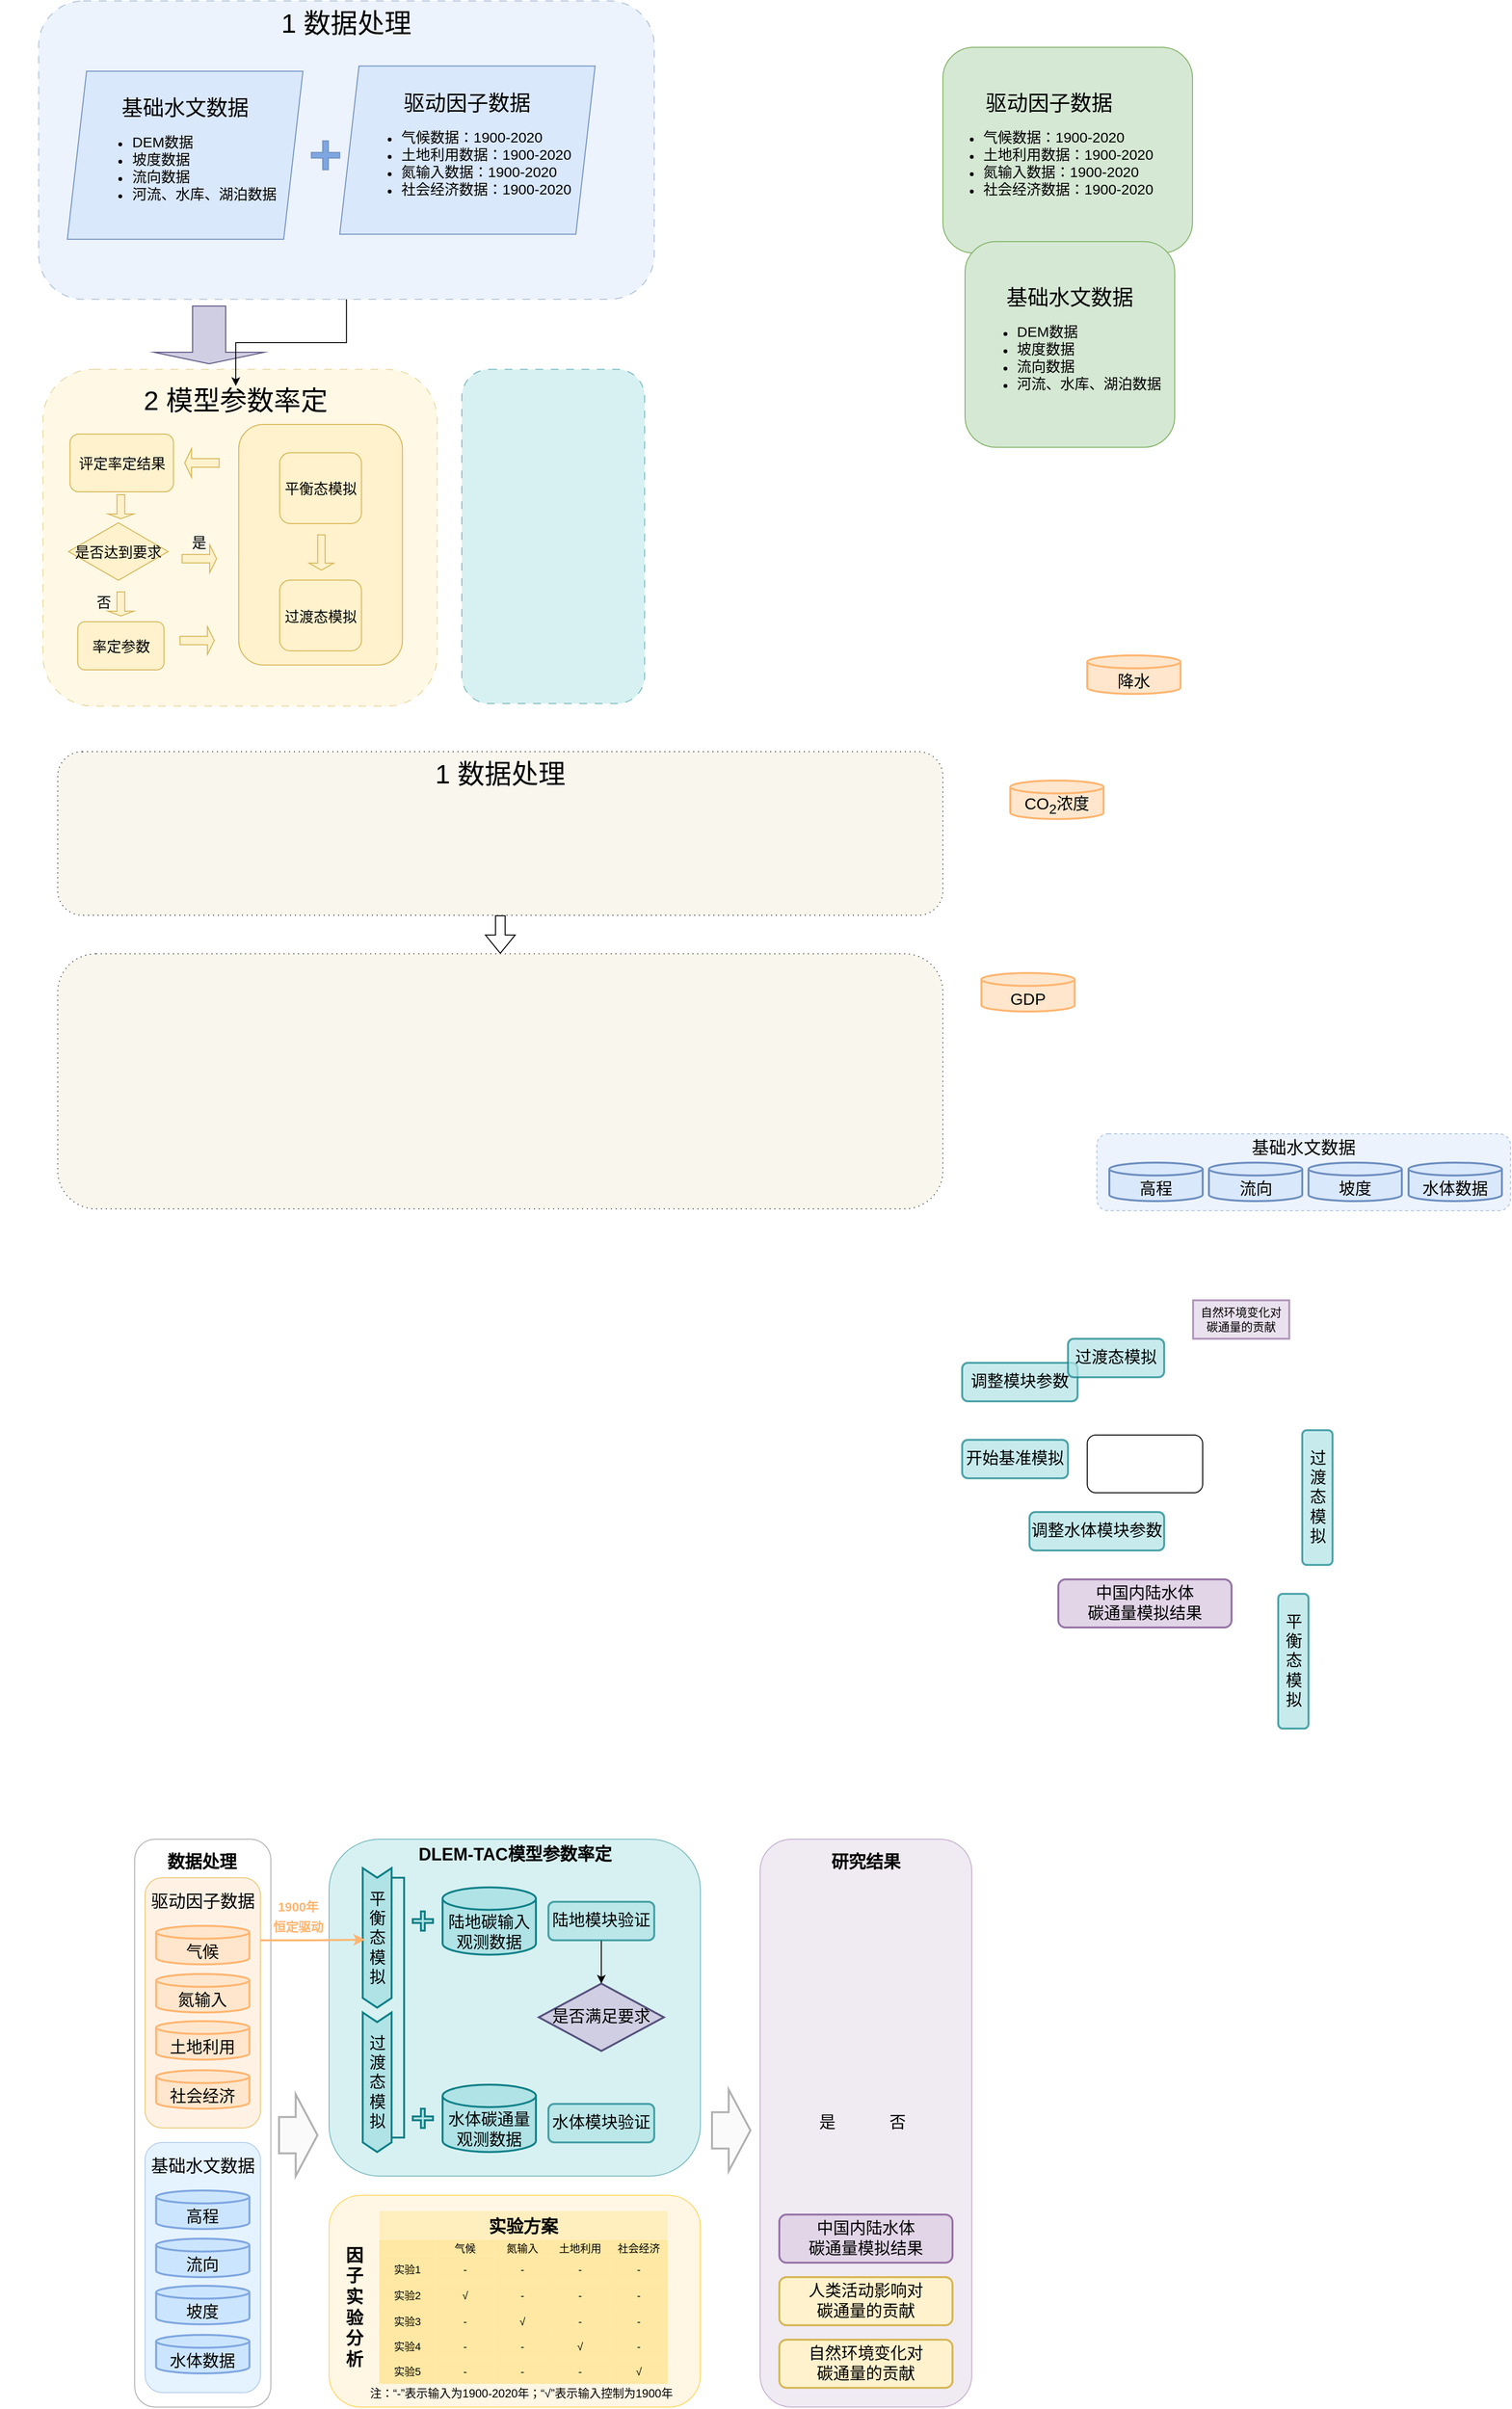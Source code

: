 <mxfile version="27.1.4">
  <diagram id="C5RBs43oDa-KdzZeNtuy" name="Page-1">
    <mxGraphModel dx="1223" dy="659" grid="1" gridSize="10" guides="1" tooltips="1" connect="1" arrows="1" fold="1" page="1" pageScale="1" pageWidth="827" pageHeight="1169" math="0" shadow="0">
      <root>
        <mxCell id="WIyWlLk6GJQsqaUBKTNV-0" />
        <mxCell id="WIyWlLk6GJQsqaUBKTNV-1" parent="WIyWlLk6GJQsqaUBKTNV-0" />
        <mxCell id="oJPnfznHVFl8mpxEo0FU-6" value="" style="group;dashed=1;fillColor=#dae8fc;strokeColor=#6c8ebf;opacity=0;" parent="WIyWlLk6GJQsqaUBKTNV-1" vertex="1" connectable="0">
          <mxGeometry x="70" y="20" width="630" height="382.76" as="geometry" />
        </mxCell>
        <mxCell id="oJPnfznHVFl8mpxEo0FU-4" value="&lt;font style=&quot;font-size: 28px;&quot;&gt;1 数据处理&lt;/font&gt;" style="rounded=1;whiteSpace=wrap;html=1;fillColor=#dae8fc;strokeColor=#6c8ebf;verticalAlign=top;dashed=1;opacity=50;dashPattern=8 8;" parent="oJPnfznHVFl8mpxEo0FU-6" vertex="1">
          <mxGeometry x="-9.83" width="639.83" height="310" as="geometry" />
        </mxCell>
        <mxCell id="oJPnfznHVFl8mpxEo0FU-9" value="" style="shape=cross;whiteSpace=wrap;html=1;fillColor=#7EA6E0;strokeColor=#6c8ebf;" parent="oJPnfznHVFl8mpxEo0FU-6" vertex="1">
          <mxGeometry x="273.603" y="145.34" width="29.492" height="30" as="geometry" />
        </mxCell>
        <mxCell id="oJPnfznHVFl8mpxEo0FU-14" value="" style="shape=singleArrow;direction=south;whiteSpace=wrap;html=1;strokeColor=#56517e;fillColor=#d0cee2;" parent="oJPnfznHVFl8mpxEo0FU-6" vertex="1">
          <mxGeometry x="109.998" y="317" width="114.702" height="60" as="geometry" />
        </mxCell>
        <mxCell id="oJPnfznHVFl8mpxEo0FU-18" value="&lt;div&gt;&lt;font style=&quot;font-size: 22px;&quot;&gt;基础水文数据&lt;/font&gt;&lt;/div&gt;&lt;div&gt;&lt;ul&gt;&lt;li style=&quot;text-align: left;&quot;&gt;&lt;font style=&quot;font-size: 15px;&quot;&gt;DEM数据&lt;/font&gt;&lt;/li&gt;&lt;li style=&quot;text-align: left;&quot;&gt;&lt;font style=&quot;font-size: 15px;&quot;&gt;坡度数据&lt;/font&gt;&lt;/li&gt;&lt;li style=&quot;text-align: left;&quot;&gt;&lt;font style=&quot;font-size: 15px;&quot;&gt;流向数据&lt;/font&gt;&lt;/li&gt;&lt;li style=&quot;text-align: left;&quot;&gt;&lt;font style=&quot;font-size: 15px;&quot;&gt;河流、水库、湖泊数据&lt;/font&gt;&lt;/li&gt;&lt;/ul&gt;&lt;/div&gt;" style="shape=parallelogram;perimeter=parallelogramPerimeter;whiteSpace=wrap;html=1;fixedSize=1;fillColor=#dae8fc;strokeColor=#6c8ebf;" parent="oJPnfznHVFl8mpxEo0FU-6" vertex="1">
          <mxGeometry x="19.996" y="73.01" width="244.839" height="174.66" as="geometry" />
        </mxCell>
        <mxCell id="oJPnfznHVFl8mpxEo0FU-17" value="&lt;div&gt;&lt;font style=&quot;font-size: 22px;&quot;&gt;驱动因子数据&lt;/font&gt;&lt;/div&gt;&lt;ul style=&quot;text-align: left;&quot;&gt;&lt;li&gt;&lt;font style=&quot;font-size: 15px;&quot;&gt;气候数据：1900-2020&lt;/font&gt;&lt;/li&gt;&lt;li&gt;&lt;font style=&quot;font-size: 15px;&quot;&gt;土地利用数据：1900-2020&lt;/font&gt;&lt;/li&gt;&lt;li&gt;&lt;font style=&quot;font-size: 15px;&quot;&gt;氮输入数据：1900-2020&lt;/font&gt;&lt;/li&gt;&lt;li&gt;&lt;font style=&quot;font-size: 15px;&quot;&gt;社会经济数据：1900-2020&lt;/font&gt;&lt;/li&gt;&lt;/ul&gt;" style="shape=parallelogram;perimeter=parallelogramPerimeter;whiteSpace=wrap;html=1;fixedSize=1;fillColor=#dae8fc;strokeColor=#6c8ebf;" parent="oJPnfznHVFl8mpxEo0FU-6" vertex="1">
          <mxGeometry x="303.09" y="67.67" width="265.424" height="174.66" as="geometry" />
        </mxCell>
        <mxCell id="oJPnfznHVFl8mpxEo0FU-0" value="&lt;div style=&quot;text-align: center;&quot;&gt;&lt;font style=&quot;font-size: 22px;&quot;&gt;驱动因子数据&lt;/font&gt;&lt;/div&gt;&lt;ul&gt;&lt;li style=&quot;&quot;&gt;&lt;font style=&quot;font-size: 15px;&quot;&gt;气候数据：1900-2020&lt;/font&gt;&lt;/li&gt;&lt;li&gt;&lt;font style=&quot;font-size: 15px;&quot;&gt;土地利用数据：1900-2020&lt;/font&gt;&lt;/li&gt;&lt;li style=&quot;&quot;&gt;&lt;font style=&quot;font-size: 15px;&quot;&gt;氮输入数据：1900-2020&lt;/font&gt;&lt;/li&gt;&lt;li style=&quot;&quot;&gt;&lt;font style=&quot;font-size: 15px;&quot;&gt;社会经济数据：1900-2020&lt;/font&gt;&lt;/li&gt;&lt;/ul&gt;" style="rounded=1;whiteSpace=wrap;html=1;align=left;fillColor=#d5e8d4;strokeColor=#82b366;movable=1;resizable=1;rotatable=1;deletable=1;editable=1;locked=0;connectable=1;" parent="WIyWlLk6GJQsqaUBKTNV-1" vertex="1">
          <mxGeometry x="1000.005" y="68.108" width="259.434" height="213.793" as="geometry" />
        </mxCell>
        <mxCell id="oJPnfznHVFl8mpxEo0FU-2" value="&lt;div style=&quot;&quot;&gt;&lt;font style=&quot;font-size: 22px;&quot;&gt;基础水文数据&lt;/font&gt;&lt;/div&gt;&lt;div style=&quot;&quot;&gt;&lt;ul&gt;&lt;li style=&quot;text-align: left;&quot;&gt;&lt;font style=&quot;font-size: 15px;&quot;&gt;DEM数据&lt;/font&gt;&lt;/li&gt;&lt;li style=&quot;text-align: left;&quot;&gt;&lt;font style=&quot;font-size: 15px;&quot;&gt;坡度数据&lt;/font&gt;&lt;/li&gt;&lt;li style=&quot;text-align: left;&quot;&gt;&lt;font style=&quot;font-size: 15px;&quot;&gt;流向数据&lt;/font&gt;&lt;/li&gt;&lt;li style=&quot;text-align: left;&quot;&gt;&lt;font style=&quot;font-size: 15px;&quot;&gt;河流、水库、湖泊数据&lt;/font&gt;&lt;/li&gt;&lt;/ul&gt;&lt;/div&gt;" style="rounded=1;whiteSpace=wrap;html=1;align=center;fillColor=#d5e8d4;strokeColor=#82b366;" parent="WIyWlLk6GJQsqaUBKTNV-1" vertex="1">
          <mxGeometry x="1023.001" y="269.998" width="217.925" height="213.793" as="geometry" />
        </mxCell>
        <mxCell id="oJPnfznHVFl8mpxEo0FU-35" value="" style="group" parent="WIyWlLk6GJQsqaUBKTNV-1" vertex="1" connectable="0">
          <mxGeometry x="20" y="402.76" width="490" height="350" as="geometry" />
        </mxCell>
        <mxCell id="oJPnfznHVFl8mpxEo0FU-3" value="" style="rounded=1;whiteSpace=wrap;html=1;fillColor=#fff2cc;strokeColor=#d6b656;opacity=50;dashed=1;dashPattern=8 8;" parent="oJPnfznHVFl8mpxEo0FU-35" vertex="1">
          <mxGeometry x="44.545" width="409.818" height="350" as="geometry" />
        </mxCell>
        <mxCell id="oJPnfznHVFl8mpxEo0FU-36" value="" style="group" parent="oJPnfznHVFl8mpxEo0FU-35" vertex="1" connectable="0">
          <mxGeometry x="71.273" y="52.24" width="356.364" height="260" as="geometry" />
        </mxCell>
        <mxCell id="oJPnfznHVFl8mpxEo0FU-21" value="&lt;font style=&quot;font-size: 15px;&quot;&gt;率定参数&lt;/font&gt;" style="rounded=1;whiteSpace=wrap;html=1;fillColor=#fff2cc;strokeColor=#d6b656;" parent="oJPnfznHVFl8mpxEo0FU-36" vertex="1">
          <mxGeometry x="9.562" y="210" width="89.613" height="50" as="geometry" />
        </mxCell>
        <mxCell id="oJPnfznHVFl8mpxEo0FU-25" value="" style="shape=singleArrow;direction=west;whiteSpace=wrap;html=1;fillColor=#fff2cc;strokeColor=#d6b656;" parent="oJPnfznHVFl8mpxEo0FU-36" vertex="1">
          <mxGeometry x="120.682" y="30" width="35.845" height="30" as="geometry" />
        </mxCell>
        <mxCell id="oJPnfznHVFl8mpxEo0FU-26" value="&lt;font style=&quot;font-size: 15px;&quot;&gt;是否达到要求&lt;/font&gt;" style="html=1;whiteSpace=wrap;aspect=fixed;shape=isoRectangle;fillColor=#fff2cc;strokeColor=#d6b656;" parent="oJPnfznHVFl8mpxEo0FU-36" vertex="1">
          <mxGeometry y="106" width="103.58" height="62.147" as="geometry" />
        </mxCell>
        <mxCell id="oJPnfznHVFl8mpxEo0FU-27" value="" style="group" parent="oJPnfznHVFl8mpxEo0FU-36" vertex="1" connectable="0">
          <mxGeometry x="171.758" y="5" width="175.228" height="250" as="geometry" />
        </mxCell>
        <mxCell id="oJPnfznHVFl8mpxEo0FU-22" value="" style="rounded=1;whiteSpace=wrap;html=1;fillColor=#fff2cc;strokeColor=#d6b656;textDirection=vertical-lr;" parent="oJPnfznHVFl8mpxEo0FU-27" vertex="1">
          <mxGeometry x="5.104" width="170.124" height="250.0" as="geometry" />
        </mxCell>
        <mxCell id="oJPnfznHVFl8mpxEo0FU-19" value="&lt;font style=&quot;font-size: 15px;&quot;&gt;平衡态模拟&lt;/font&gt;" style="rounded=1;whiteSpace=wrap;html=1;fillColor=#fff2cc;strokeColor=#d6b656;" parent="oJPnfznHVFl8mpxEo0FU-27" vertex="1">
          <mxGeometry x="47.635" y="29.412" width="85.062" height="73.529" as="geometry" />
        </mxCell>
        <mxCell id="oJPnfznHVFl8mpxEo0FU-20" value="&lt;font style=&quot;font-size: 15px;&quot;&gt;过渡态模拟&lt;/font&gt;" style="rounded=1;whiteSpace=wrap;html=1;fillColor=#fff2cc;strokeColor=#d6b656;" parent="oJPnfznHVFl8mpxEo0FU-27" vertex="1">
          <mxGeometry x="47.635" y="161.765" width="85.062" height="73.529" as="geometry" />
        </mxCell>
        <mxCell id="oJPnfznHVFl8mpxEo0FU-24" value="" style="shape=singleArrow;direction=south;whiteSpace=wrap;html=1;fillColor=#fff2cc;strokeColor=#d6b656;" parent="oJPnfznHVFl8mpxEo0FU-27" vertex="1">
          <mxGeometry x="78.257" y="114.706" width="25.519" height="36.765" as="geometry" />
        </mxCell>
        <mxCell id="oJPnfznHVFl8mpxEo0FU-28" value="&lt;span style=&quot;font-size: 15px;&quot;&gt;评定率定结果&lt;/span&gt;" style="rounded=1;whiteSpace=wrap;html=1;fillColor=#fff2cc;strokeColor=#d6b656;" parent="oJPnfznHVFl8mpxEo0FU-36" vertex="1">
          <mxGeometry x="1.497" y="15" width="107.535" height="60" as="geometry" />
        </mxCell>
        <mxCell id="oJPnfznHVFl8mpxEo0FU-29" value="" style="shape=singleArrow;direction=south;whiteSpace=wrap;html=1;fillColor=#fff2cc;strokeColor=#d6b656;" parent="oJPnfznHVFl8mpxEo0FU-36" vertex="1">
          <mxGeometry x="40.926" y="78" width="26.884" height="25" as="geometry" />
        </mxCell>
        <mxCell id="oJPnfznHVFl8mpxEo0FU-30" value="" style="shape=singleArrow;whiteSpace=wrap;html=1;fillColor=#fff2cc;strokeColor=#d6b656;" parent="oJPnfznHVFl8mpxEo0FU-36" vertex="1">
          <mxGeometry x="117.993" y="130" width="35.845" height="29" as="geometry" />
        </mxCell>
        <mxCell id="oJPnfznHVFl8mpxEo0FU-32" value="&lt;font style=&quot;font-size: 15px;&quot;&gt;是&lt;/font&gt;" style="text;html=1;align=center;verticalAlign=middle;whiteSpace=wrap;rounded=0;" parent="oJPnfznHVFl8mpxEo0FU-36" vertex="1">
          <mxGeometry x="109.032" y="112" width="53.768" height="30" as="geometry" />
        </mxCell>
        <mxCell id="oJPnfznHVFl8mpxEo0FU-33" value="" style="shape=singleArrow;direction=south;whiteSpace=wrap;html=1;fillColor=#fff2cc;strokeColor=#d6b656;" parent="oJPnfznHVFl8mpxEo0FU-36" vertex="1">
          <mxGeometry x="40.926" y="179" width="26.884" height="25" as="geometry" />
        </mxCell>
        <mxCell id="oJPnfznHVFl8mpxEo0FU-34" value="&lt;font style=&quot;font-size: 15px;&quot;&gt;否&lt;/font&gt;" style="text;html=1;align=center;verticalAlign=middle;whiteSpace=wrap;rounded=0;" parent="oJPnfznHVFl8mpxEo0FU-36" vertex="1">
          <mxGeometry x="9.562" y="174" width="53.768" height="30" as="geometry" />
        </mxCell>
        <mxCell id="oJPnfznHVFl8mpxEo0FU-37" value="&lt;font style=&quot;font-size: 28px;&quot;&gt;2 模型参数率定&lt;/font&gt;" style="text;html=1;align=center;verticalAlign=middle;whiteSpace=wrap;rounded=0;" parent="oJPnfznHVFl8mpxEo0FU-35" vertex="1">
          <mxGeometry x="139.07" y="17.24" width="211.86" height="30" as="geometry" />
        </mxCell>
        <mxCell id="oJPnfznHVFl8mpxEo0FU-38" value="" style="shape=singleArrow;whiteSpace=wrap;html=1;fillColor=#fff2cc;strokeColor=#d6b656;" parent="oJPnfznHVFl8mpxEo0FU-35" vertex="1">
          <mxGeometry x="187.091" y="267.24" width="35.636" height="29" as="geometry" />
        </mxCell>
        <mxCell id="oJPnfznHVFl8mpxEo0FU-40" value="" style="rounded=1;whiteSpace=wrap;html=1;fillColor=#b0e3e6;strokeColor=#0e8088;opacity=50;dashed=1;dashPattern=8 8;" parent="WIyWlLk6GJQsqaUBKTNV-1" vertex="1">
          <mxGeometry x="500" y="402.76" width="190" height="347.24" as="geometry" />
        </mxCell>
        <mxCell id="oJPnfznHVFl8mpxEo0FU-41" value="" style="edgeStyle=orthogonalEdgeStyle;rounded=0;orthogonalLoop=1;jettySize=auto;html=1;" parent="WIyWlLk6GJQsqaUBKTNV-1" source="oJPnfznHVFl8mpxEo0FU-4" target="oJPnfznHVFl8mpxEo0FU-37" edge="1">
          <mxGeometry relative="1" as="geometry" />
        </mxCell>
        <mxCell id="oJPnfznHVFl8mpxEo0FU-67" value="" style="edgeStyle=orthogonalEdgeStyle;rounded=0;orthogonalLoop=1;jettySize=auto;html=1;opacity=0;fillColor=#b1ddf0;strokeColor=#10739e;" parent="WIyWlLk6GJQsqaUBKTNV-1" edge="1">
          <mxGeometry relative="1" as="geometry">
            <mxPoint x="1150" y="1307" as="sourcePoint" />
            <mxPoint x="1150" y="1307" as="targetPoint" />
            <Array as="points">
              <mxPoint x="1170" y="1307" />
            </Array>
          </mxGeometry>
        </mxCell>
        <mxCell id="oJPnfznHVFl8mpxEo0FU-69" value="" style="edgeStyle=orthogonalEdgeStyle;rounded=0;orthogonalLoop=1;jettySize=auto;html=1;shape=flexArrow;" parent="WIyWlLk6GJQsqaUBKTNV-1" source="oJPnfznHVFl8mpxEo0FU-42" target="oJPnfznHVFl8mpxEo0FU-68" edge="1">
          <mxGeometry relative="1" as="geometry" />
        </mxCell>
        <mxCell id="oJPnfznHVFl8mpxEo0FU-42" value="&lt;font style=&quot;font-size: 28px;&quot;&gt;1 数据处理&lt;/font&gt;" style="rounded=1;whiteSpace=wrap;html=1;verticalAlign=top;dashed=1;dashPattern=1 4;fillColor=#f9f7ed;strokeColor=#36393d;" parent="WIyWlLk6GJQsqaUBKTNV-1" vertex="1">
          <mxGeometry x="80" y="800" width="920" height="170" as="geometry" />
        </mxCell>
        <mxCell id="oJPnfznHVFl8mpxEo0FU-50" value="&lt;span style=&quot;font-size: 17px;&quot;&gt;降水&lt;/span&gt;" style="strokeWidth=2;html=1;shape=mxgraph.flowchart.database;whiteSpace=wrap;fillColor=#ffe6cc;strokeColor=#FFB570;verticalAlign=bottom;" parent="WIyWlLk6GJQsqaUBKTNV-1" vertex="1">
          <mxGeometry x="1150" y="700" width="97" height="40" as="geometry" />
        </mxCell>
        <mxCell id="oJPnfznHVFl8mpxEo0FU-51" value="&lt;span style=&quot;font-size: 17px;&quot;&gt;CO&lt;sub&gt;2&lt;/sub&gt;浓度&lt;/span&gt;" style="strokeWidth=2;html=1;shape=mxgraph.flowchart.database;whiteSpace=wrap;fillColor=#ffe6cc;strokeColor=#FFB570;verticalAlign=bottom;" parent="WIyWlLk6GJQsqaUBKTNV-1" vertex="1">
          <mxGeometry x="1070" y="830" width="97" height="40" as="geometry" />
        </mxCell>
        <mxCell id="oJPnfznHVFl8mpxEo0FU-55" value="&lt;span style=&quot;font-size: 17px;&quot;&gt;GDP&lt;/span&gt;" style="strokeWidth=2;html=1;shape=mxgraph.flowchart.database;whiteSpace=wrap;fillColor=#ffe6cc;strokeColor=#FFB570;verticalAlign=bottom;" parent="WIyWlLk6GJQsqaUBKTNV-1" vertex="1">
          <mxGeometry x="1040" y="1030" width="97" height="40" as="geometry" />
        </mxCell>
        <mxCell id="oJPnfznHVFl8mpxEo0FU-60" value="" style="rounded=1;whiteSpace=wrap;html=1;fillColor=#dae8fc;strokeColor=#6c8ebf;dashed=1;opacity=50;container=0;" parent="WIyWlLk6GJQsqaUBKTNV-1" vertex="1">
          <mxGeometry x="1160" y="1197" width="430" height="80" as="geometry" />
        </mxCell>
        <mxCell id="oJPnfznHVFl8mpxEo0FU-61" value="&lt;font style=&quot;font-size: 17px;&quot;&gt;高程&lt;/font&gt;" style="strokeWidth=2;html=1;shape=mxgraph.flowchart.database;whiteSpace=wrap;fillColor=#dae8fc;strokeColor=#6c8ebf;verticalAlign=bottom;container=0;" parent="WIyWlLk6GJQsqaUBKTNV-1" vertex="1">
          <mxGeometry x="1173" y="1227" width="97" height="40" as="geometry" />
        </mxCell>
        <mxCell id="oJPnfznHVFl8mpxEo0FU-62" value="&lt;span style=&quot;font-size: 17px;&quot;&gt;坡度&lt;/span&gt;" style="strokeWidth=2;html=1;shape=mxgraph.flowchart.database;whiteSpace=wrap;fillColor=#dae8fc;strokeColor=#6c8ebf;verticalAlign=bottom;container=0;" parent="WIyWlLk6GJQsqaUBKTNV-1" vertex="1">
          <mxGeometry x="1380" y="1227" width="97" height="40" as="geometry" />
        </mxCell>
        <mxCell id="oJPnfznHVFl8mpxEo0FU-63" value="&lt;span style=&quot;font-size: 17px;&quot;&gt;流向&lt;/span&gt;" style="strokeWidth=2;html=1;shape=mxgraph.flowchart.database;whiteSpace=wrap;fillColor=#dae8fc;strokeColor=#6c8ebf;verticalAlign=bottom;container=0;" parent="WIyWlLk6GJQsqaUBKTNV-1" vertex="1">
          <mxGeometry x="1276.5" y="1227" width="97" height="40" as="geometry" />
        </mxCell>
        <mxCell id="oJPnfznHVFl8mpxEo0FU-64" value="&lt;span style=&quot;font-size: 17px;&quot;&gt;水体数据&lt;/span&gt;" style="strokeWidth=2;html=1;shape=mxgraph.flowchart.database;whiteSpace=wrap;fillColor=#dae8fc;strokeColor=#6c8ebf;verticalAlign=bottom;container=0;" parent="WIyWlLk6GJQsqaUBKTNV-1" vertex="1">
          <mxGeometry x="1484" y="1227" width="97" height="40" as="geometry" />
        </mxCell>
        <mxCell id="oJPnfznHVFl8mpxEo0FU-65" value="&lt;font style=&quot;font-size: 18px;&quot;&gt;基础水文数据&lt;/font&gt;" style="text;html=1;align=center;verticalAlign=middle;whiteSpace=wrap;rounded=0;container=0;" parent="WIyWlLk6GJQsqaUBKTNV-1" vertex="1">
          <mxGeometry x="1310" y="1197" width="130" height="30" as="geometry" />
        </mxCell>
        <mxCell id="oJPnfznHVFl8mpxEo0FU-68" value="" style="whiteSpace=wrap;html=1;verticalAlign=top;fillColor=#f9f7ed;strokeColor=#36393d;rounded=1;dashed=1;dashPattern=1 4;" parent="WIyWlLk6GJQsqaUBKTNV-1" vertex="1">
          <mxGeometry x="80" y="1010" width="920" height="265" as="geometry" />
        </mxCell>
        <mxCell id="oJPnfznHVFl8mpxEo0FU-249" value="" style="rounded=1;whiteSpace=wrap;html=1;" parent="WIyWlLk6GJQsqaUBKTNV-1" vertex="1">
          <mxGeometry x="1150" y="1510" width="120" height="60" as="geometry" />
        </mxCell>
        <mxCell id="oJPnfznHVFl8mpxEo0FU-253" value="&lt;span style=&quot;font-size: 17px;&quot;&gt;调整模块参数&lt;/span&gt;" style="whiteSpace=wrap;html=1;fillColor=#b0e3e6;strokeColor=#0e8088;strokeWidth=2;opacity=70;rounded=1;" parent="WIyWlLk6GJQsqaUBKTNV-1" vertex="1">
          <mxGeometry x="1020" y="1435" width="120" height="40" as="geometry" />
        </mxCell>
        <mxCell id="oJPnfznHVFl8mpxEo0FU-255" value="&lt;font style=&quot;font-size: 17px;&quot;&gt;开始基准模拟&lt;/font&gt;" style="whiteSpace=wrap;html=1;fillColor=#b0e3e6;strokeColor=#0e8088;strokeWidth=2;opacity=70;rounded=1;" parent="WIyWlLk6GJQsqaUBKTNV-1" vertex="1">
          <mxGeometry x="1020" y="1515" width="110" height="40" as="geometry" />
        </mxCell>
        <mxCell id="oJPnfznHVFl8mpxEo0FU-262" value="自然环境变化&lt;span style=&quot;background-color: transparent; color: light-dark(rgb(0, 0, 0), rgb(255, 255, 255));&quot;&gt;对&lt;/span&gt;&lt;div&gt;&lt;span style=&quot;background-color: transparent; color: light-dark(rgb(0, 0, 0), rgb(255, 255, 255));&quot;&gt;碳通量的贡献&lt;/span&gt;&lt;/div&gt;" style="whiteSpace=wrap;html=1;fillColor=#e1d5e7;strokeColor=#9673a6;strokeWidth=2;opacity=70;rounded=0;" parent="WIyWlLk6GJQsqaUBKTNV-1" vertex="1">
          <mxGeometry x="1260" y="1370" width="100" height="40" as="geometry" />
        </mxCell>
        <mxCell id="nLHUTXYO1wQgojI6cauG-1" value="&lt;font style=&quot;font-size: 17px;&quot;&gt;过渡态模拟&lt;/font&gt;" style="whiteSpace=wrap;html=1;fillColor=#b0e3e6;strokeColor=#0e8088;strokeWidth=2;opacity=70;rounded=1;direction=south;" vertex="1" parent="WIyWlLk6GJQsqaUBKTNV-1">
          <mxGeometry x="1373.5" y="1505" width="31.5" height="140" as="geometry" />
        </mxCell>
        <mxCell id="nLHUTXYO1wQgojI6cauG-14" value="&lt;font style=&quot;font-size: 17px;&quot;&gt;过渡态模拟&lt;/font&gt;" style="whiteSpace=wrap;html=1;fillColor=#b0e3e6;strokeColor=#0e8088;strokeWidth=2;opacity=70;rounded=1;" vertex="1" parent="WIyWlLk6GJQsqaUBKTNV-1">
          <mxGeometry x="1130" y="1410" width="100" height="40" as="geometry" />
        </mxCell>
        <mxCell id="nLHUTXYO1wQgojI6cauG-18" value="&lt;span style=&quot;font-size: 17px;&quot;&gt;中国内陆水体&lt;/span&gt;&lt;div&gt;&lt;span style=&quot;font-size: 17px;&quot;&gt;碳通量模拟结果&lt;/span&gt;&lt;/div&gt;" style="whiteSpace=wrap;html=1;fillColor=#e1d5e7;strokeColor=#9673a6;strokeWidth=2;rounded=1;" vertex="1" parent="WIyWlLk6GJQsqaUBKTNV-1">
          <mxGeometry x="1120" y="1660" width="180" height="50" as="geometry" />
        </mxCell>
        <mxCell id="nLHUTXYO1wQgojI6cauG-21" value="&lt;font style=&quot;font-size: 17px;&quot;&gt;平衡态模拟&lt;/font&gt;" style="whiteSpace=wrap;html=1;fillColor=#b0e3e6;strokeColor=#0e8088;strokeWidth=2;opacity=70;rounded=1;direction=south;" vertex="1" parent="WIyWlLk6GJQsqaUBKTNV-1">
          <mxGeometry x="1348.5" y="1675" width="31.5" height="140" as="geometry" />
        </mxCell>
        <mxCell id="nLHUTXYO1wQgojI6cauG-36" value="&lt;span style=&quot;font-size: 17px;&quot;&gt;调整水体模块参数&lt;/span&gt;" style="whiteSpace=wrap;html=1;fillColor=#b0e3e6;strokeColor=#0e8088;strokeWidth=2;opacity=70;rounded=1;" vertex="1" parent="WIyWlLk6GJQsqaUBKTNV-1">
          <mxGeometry x="1090" y="1590" width="140" height="40" as="geometry" />
        </mxCell>
        <mxCell id="nLHUTXYO1wQgojI6cauG-41" value="" style="group" vertex="1" connectable="0" parent="WIyWlLk6GJQsqaUBKTNV-1">
          <mxGeometry x="160" y="1930" width="870" height="591" as="geometry" />
        </mxCell>
        <mxCell id="oJPnfznHVFl8mpxEo0FU-259" value="" style="whiteSpace=wrap;html=1;fillColor=#e1d5e7;strokeColor=#9673a6;strokeWidth=1;opacity=50;rounded=1;" parent="nLHUTXYO1wQgojI6cauG-41" vertex="1">
          <mxGeometry x="650" width="220" height="590" as="geometry" />
        </mxCell>
        <mxCell id="oJPnfznHVFl8mpxEo0FU-79" value="" style="rounded=1;whiteSpace=wrap;html=1;strokeColor=#B3B3B3;strokeWidth=1;" parent="nLHUTXYO1wQgojI6cauG-41" vertex="1">
          <mxGeometry width="141.5" height="590" as="geometry" />
        </mxCell>
        <mxCell id="oJPnfznHVFl8mpxEo0FU-81" value="&lt;font style=&quot;font-size: 18px;&quot;&gt;&lt;b&gt;数据处理&lt;/b&gt;&lt;/font&gt;" style="text;html=1;align=center;verticalAlign=middle;whiteSpace=wrap;rounded=0;textShadow=0;labelBackgroundColor=#FFFFFF;labelBorderColor=none;" parent="nLHUTXYO1wQgojI6cauG-41" vertex="1">
          <mxGeometry x="10" y="8" width="120" height="32" as="geometry" />
        </mxCell>
        <mxCell id="oJPnfznHVFl8mpxEo0FU-84" value="" style="group" parent="nLHUTXYO1wQgojI6cauG-41" vertex="1" connectable="0">
          <mxGeometry x="10.75" y="315" width="120" height="260" as="geometry" />
        </mxCell>
        <mxCell id="oJPnfznHVFl8mpxEo0FU-72" value="" style="rounded=1;whiteSpace=wrap;html=1;fillColor=#cce5ff;strokeColor=#7EA6E0;opacity=50;" parent="oJPnfznHVFl8mpxEo0FU-84" vertex="1">
          <mxGeometry width="120" height="260" as="geometry" />
        </mxCell>
        <mxCell id="oJPnfznHVFl8mpxEo0FU-74" value="&lt;font style=&quot;font-size: 17px;&quot;&gt;高程&lt;/font&gt;" style="strokeWidth=2;html=1;shape=mxgraph.flowchart.database;whiteSpace=wrap;fillColor=#cce5ff;strokeColor=#7EA6E0;verticalAlign=bottom;" parent="oJPnfznHVFl8mpxEo0FU-84" vertex="1">
          <mxGeometry x="11.5" y="50" width="97" height="40" as="geometry" />
        </mxCell>
        <mxCell id="oJPnfznHVFl8mpxEo0FU-75" value="&lt;span style=&quot;font-size: 17px;&quot;&gt;流向&lt;/span&gt;" style="strokeWidth=2;html=1;shape=mxgraph.flowchart.database;whiteSpace=wrap;fillColor=#cce5ff;strokeColor=#7EA6E0;verticalAlign=bottom;" parent="oJPnfznHVFl8mpxEo0FU-84" vertex="1">
          <mxGeometry x="11.5" y="100" width="97" height="40" as="geometry" />
        </mxCell>
        <mxCell id="oJPnfznHVFl8mpxEo0FU-76" value="&lt;span style=&quot;font-size: 17px;&quot;&gt;坡度&lt;/span&gt;" style="strokeWidth=2;html=1;shape=mxgraph.flowchart.database;whiteSpace=wrap;fillColor=#cce5ff;strokeColor=#7EA6E0;verticalAlign=bottom;" parent="oJPnfznHVFl8mpxEo0FU-84" vertex="1">
          <mxGeometry x="11.5" y="149" width="97" height="40" as="geometry" />
        </mxCell>
        <mxCell id="oJPnfznHVFl8mpxEo0FU-77" value="&lt;span style=&quot;font-size: 17px;&quot;&gt;水体数据&lt;/span&gt;" style="strokeWidth=2;html=1;shape=mxgraph.flowchart.database;whiteSpace=wrap;fillColor=#cce5ff;strokeColor=#7EA6E0;verticalAlign=bottom;" parent="oJPnfznHVFl8mpxEo0FU-84" vertex="1">
          <mxGeometry x="11.5" y="200" width="97" height="40" as="geometry" />
        </mxCell>
        <mxCell id="oJPnfznHVFl8mpxEo0FU-78" value="&lt;font style=&quot;font-size: 18px;&quot;&gt;基础水文数据&lt;/font&gt;" style="text;html=1;align=center;verticalAlign=middle;whiteSpace=wrap;rounded=0;" parent="oJPnfznHVFl8mpxEo0FU-84" vertex="1">
          <mxGeometry width="120" height="50" as="geometry" />
        </mxCell>
        <mxCell id="oJPnfznHVFl8mpxEo0FU-82" value="" style="rounded=1;whiteSpace=wrap;html=1;movable=1;resizable=1;rotatable=1;deletable=1;editable=1;locked=0;connectable=1;fillColor=#FFF6E4;strokeColor=#FFD966;strokeWidth=1;glass=0;shadow=0;" parent="nLHUTXYO1wQgojI6cauG-41" vertex="1">
          <mxGeometry x="202" y="370" width="386" height="220" as="geometry" />
        </mxCell>
        <mxCell id="oJPnfznHVFl8mpxEo0FU-85" value="&lt;span style=&quot;font-size: 18px;&quot;&gt;&lt;b&gt;因&lt;/b&gt;&lt;/span&gt;&lt;div&gt;&lt;span style=&quot;font-size: 18px;&quot;&gt;&lt;b&gt;子&lt;/b&gt;&lt;/span&gt;&lt;/div&gt;&lt;div&gt;&lt;span style=&quot;font-size: 18px;&quot;&gt;&lt;b&gt;实&lt;/b&gt;&lt;/span&gt;&lt;/div&gt;&lt;div&gt;&lt;span style=&quot;font-size: 18px;&quot;&gt;&lt;b&gt;验&lt;/b&gt;&lt;/span&gt;&lt;/div&gt;&lt;div&gt;&lt;span style=&quot;font-size: 18px;&quot;&gt;&lt;b&gt;分&lt;/b&gt;&lt;/span&gt;&lt;/div&gt;&lt;div&gt;&lt;span style=&quot;font-size: 18px;&quot;&gt;&lt;b&gt;析&lt;/b&gt;&lt;/span&gt;&lt;/div&gt;" style="text;html=1;align=center;verticalAlign=middle;whiteSpace=wrap;rounded=0;textShadow=0;labelBackgroundColor=none;labelBorderColor=none;movable=1;resizable=1;rotatable=1;deletable=1;editable=1;locked=0;connectable=1;fillColor=#FFFFEB;opacity=0;sketch=1;curveFitting=1;jiggle=2;" parent="nLHUTXYO1wQgojI6cauG-41" vertex="1">
          <mxGeometry x="214" y="426" width="29.49" height="122" as="geometry" />
        </mxCell>
        <mxCell id="oJPnfznHVFl8mpxEo0FU-199" value="实验方案" style="shape=table;startSize=30;container=1;collapsible=0;childLayout=tableLayout;swimlaneFillColor=none;strokeColor=#FFFFFF;fontSize=18;fillColor=#FFD966;labelBackgroundColor=none;opacity=30;rounded=0;swimlaneLine=1;movable=1;resizable=1;rotatable=1;deletable=1;editable=1;locked=0;connectable=1;fontStyle=1;shadow=0;" parent="nLHUTXYO1wQgojI6cauG-41" vertex="1">
          <mxGeometry x="254" y="386" width="300" height="180" as="geometry" />
        </mxCell>
        <mxCell id="oJPnfznHVFl8mpxEo0FU-200" value="" style="shape=tableRow;horizontal=0;startSize=0;swimlaneHead=0;swimlaneBody=0;strokeColor=#E1D5E7;top=0;left=0;bottom=0;right=0;collapsible=0;dropTarget=0;fillColor=#FFD966;points=[[0,0.5],[1,0.5]];portConstraint=eastwest;swimlaneFillColor=none;fontSize=11;movable=1;resizable=1;rotatable=1;deletable=1;editable=1;locked=0;connectable=1;opacity=30;swimlaneLine=1;shadow=0;" parent="oJPnfznHVFl8mpxEo0FU-199" vertex="1">
          <mxGeometry y="30" width="300" height="17" as="geometry" />
        </mxCell>
        <mxCell id="oJPnfznHVFl8mpxEo0FU-201" value="" style="shape=partialRectangle;html=1;whiteSpace=wrap;connectable=1;strokeColor=#E1D5E7;overflow=hidden;fillColor=#FFD966;top=0;left=0;bottom=0;right=0;pointerEvents=1;swimlaneFillColor=none;fontSize=11;movable=1;resizable=1;rotatable=1;deletable=1;editable=1;locked=0;opacity=30;swimlaneLine=1;shadow=0;" parent="oJPnfznHVFl8mpxEo0FU-200" vertex="1">
          <mxGeometry width="59" height="17" as="geometry">
            <mxRectangle width="59" height="17" as="alternateBounds" />
          </mxGeometry>
        </mxCell>
        <mxCell id="oJPnfznHVFl8mpxEo0FU-202" value="气候" style="shape=partialRectangle;html=1;whiteSpace=wrap;connectable=1;strokeColor=#E1D5E7;overflow=hidden;fillColor=#FFD966;top=0;left=0;bottom=0;right=0;pointerEvents=1;swimlaneFillColor=none;fontSize=11;movable=1;resizable=1;rotatable=1;deletable=1;editable=1;locked=0;opacity=30;swimlaneLine=1;shadow=0;" parent="oJPnfznHVFl8mpxEo0FU-200" vertex="1">
          <mxGeometry x="59" width="61" height="17" as="geometry">
            <mxRectangle width="61" height="17" as="alternateBounds" />
          </mxGeometry>
        </mxCell>
        <mxCell id="oJPnfznHVFl8mpxEo0FU-203" value="氮输入" style="shape=partialRectangle;html=1;whiteSpace=wrap;connectable=1;strokeColor=#E1D5E7;overflow=hidden;fillColor=#FFD966;top=0;left=0;bottom=0;right=0;pointerEvents=1;swimlaneFillColor=none;fontSize=11;movable=1;resizable=1;rotatable=1;deletable=1;editable=1;locked=0;opacity=30;swimlaneLine=1;shadow=0;" parent="oJPnfznHVFl8mpxEo0FU-200" vertex="1">
          <mxGeometry x="120" width="58" height="17" as="geometry">
            <mxRectangle width="58" height="17" as="alternateBounds" />
          </mxGeometry>
        </mxCell>
        <mxCell id="oJPnfznHVFl8mpxEo0FU-204" value="土地利用" style="shape=partialRectangle;html=1;whiteSpace=wrap;connectable=1;strokeColor=#E1D5E7;overflow=hidden;fillColor=#FFD966;top=0;left=0;bottom=0;right=0;pointerEvents=1;swimlaneFillColor=none;fontSize=11;movable=1;resizable=1;rotatable=1;deletable=1;editable=1;locked=0;opacity=30;swimlaneLine=1;shadow=0;" parent="oJPnfznHVFl8mpxEo0FU-200" vertex="1">
          <mxGeometry x="178" width="62" height="17" as="geometry">
            <mxRectangle width="62" height="17" as="alternateBounds" />
          </mxGeometry>
        </mxCell>
        <mxCell id="oJPnfznHVFl8mpxEo0FU-205" value="社会经济" style="shape=partialRectangle;html=1;whiteSpace=wrap;connectable=1;strokeColor=#E1D5E7;overflow=hidden;fillColor=#FFD966;top=0;left=0;bottom=0;right=0;pointerEvents=1;swimlaneFillColor=none;fontSize=11;movable=1;resizable=1;rotatable=1;deletable=1;editable=1;locked=0;opacity=30;swimlaneLine=1;shadow=0;" parent="oJPnfznHVFl8mpxEo0FU-200" vertex="1">
          <mxGeometry x="240" width="60" height="17" as="geometry">
            <mxRectangle width="60" height="17" as="alternateBounds" />
          </mxGeometry>
        </mxCell>
        <mxCell id="oJPnfznHVFl8mpxEo0FU-206" value="" style="shape=tableRow;horizontal=0;startSize=0;swimlaneHead=0;swimlaneBody=0;strokeColor=#E1D5E7;top=0;left=0;bottom=0;right=0;collapsible=0;dropTarget=0;fillColor=#FFD966;points=[[0,0.5],[1,0.5]];portConstraint=eastwest;swimlaneFillColor=none;fontSize=11;movable=1;resizable=1;rotatable=1;deletable=1;editable=1;locked=0;connectable=1;opacity=30;swimlaneLine=1;shadow=0;" parent="oJPnfznHVFl8mpxEo0FU-199" vertex="1">
          <mxGeometry y="47" width="300" height="27" as="geometry" />
        </mxCell>
        <mxCell id="oJPnfznHVFl8mpxEo0FU-207" value="实验1" style="shape=partialRectangle;html=1;whiteSpace=wrap;connectable=1;strokeColor=#E1D5E7;overflow=hidden;fillColor=#FFD966;top=0;left=0;bottom=0;right=0;pointerEvents=1;swimlaneFillColor=none;fontSize=11;movable=1;resizable=1;rotatable=1;deletable=1;editable=1;locked=0;opacity=30;swimlaneLine=1;shadow=0;" parent="oJPnfznHVFl8mpxEo0FU-206" vertex="1">
          <mxGeometry width="59" height="27" as="geometry">
            <mxRectangle width="59" height="27" as="alternateBounds" />
          </mxGeometry>
        </mxCell>
        <mxCell id="oJPnfznHVFl8mpxEo0FU-208" value="-" style="shape=partialRectangle;html=1;whiteSpace=wrap;connectable=1;strokeColor=#E1D5E7;overflow=hidden;fillColor=#FFD966;top=0;left=0;bottom=0;right=0;pointerEvents=1;swimlaneFillColor=none;fontSize=11;movable=1;resizable=1;rotatable=1;deletable=1;editable=1;locked=0;opacity=30;swimlaneLine=1;shadow=0;" parent="oJPnfznHVFl8mpxEo0FU-206" vertex="1">
          <mxGeometry x="59" width="61" height="27" as="geometry">
            <mxRectangle width="61" height="27" as="alternateBounds" />
          </mxGeometry>
        </mxCell>
        <mxCell id="oJPnfznHVFl8mpxEo0FU-209" value="-" style="shape=partialRectangle;html=1;whiteSpace=wrap;connectable=1;strokeColor=#E1D5E7;overflow=hidden;fillColor=#FFD966;top=0;left=0;bottom=0;right=0;pointerEvents=1;swimlaneFillColor=none;fontSize=11;movable=1;resizable=1;rotatable=1;deletable=1;editable=1;locked=0;opacity=30;swimlaneLine=1;shadow=0;" parent="oJPnfznHVFl8mpxEo0FU-206" vertex="1">
          <mxGeometry x="120" width="58" height="27" as="geometry">
            <mxRectangle width="58" height="27" as="alternateBounds" />
          </mxGeometry>
        </mxCell>
        <mxCell id="oJPnfznHVFl8mpxEo0FU-210" value="-" style="shape=partialRectangle;html=1;whiteSpace=wrap;connectable=1;strokeColor=#E1D5E7;overflow=hidden;fillColor=#FFD966;top=0;left=0;bottom=0;right=0;pointerEvents=1;swimlaneFillColor=none;fontSize=11;movable=1;resizable=1;rotatable=1;deletable=1;editable=1;locked=0;opacity=30;swimlaneLine=1;shadow=0;" parent="oJPnfznHVFl8mpxEo0FU-206" vertex="1">
          <mxGeometry x="178" width="62" height="27" as="geometry">
            <mxRectangle width="62" height="27" as="alternateBounds" />
          </mxGeometry>
        </mxCell>
        <mxCell id="oJPnfznHVFl8mpxEo0FU-211" value="-" style="shape=partialRectangle;html=1;whiteSpace=wrap;connectable=1;strokeColor=#E1D5E7;overflow=hidden;fillColor=#FFD966;top=0;left=0;bottom=0;right=0;pointerEvents=1;swimlaneFillColor=none;fontSize=11;movable=1;resizable=1;rotatable=1;deletable=1;editable=1;locked=0;opacity=30;swimlaneLine=1;shadow=0;" parent="oJPnfznHVFl8mpxEo0FU-206" vertex="1">
          <mxGeometry x="240" width="60" height="27" as="geometry">
            <mxRectangle width="60" height="27" as="alternateBounds" />
          </mxGeometry>
        </mxCell>
        <mxCell id="oJPnfznHVFl8mpxEo0FU-212" value="" style="shape=tableRow;horizontal=0;startSize=0;swimlaneHead=0;swimlaneBody=0;strokeColor=#E1D5E7;top=0;left=0;bottom=0;right=0;collapsible=0;dropTarget=0;fillColor=#FFD966;points=[[0,0.5],[1,0.5]];portConstraint=eastwest;swimlaneFillColor=none;fontSize=11;movable=1;resizable=1;rotatable=1;deletable=1;editable=1;locked=0;connectable=1;opacity=30;swimlaneLine=1;shadow=0;" parent="oJPnfznHVFl8mpxEo0FU-199" vertex="1">
          <mxGeometry y="74" width="300" height="27" as="geometry" />
        </mxCell>
        <mxCell id="oJPnfznHVFl8mpxEo0FU-213" value="实验2" style="shape=partialRectangle;html=1;whiteSpace=wrap;connectable=1;strokeColor=#E1D5E7;overflow=hidden;fillColor=#FFD966;top=0;left=0;bottom=0;right=0;pointerEvents=1;swimlaneFillColor=none;fontSize=11;movable=1;resizable=1;rotatable=1;deletable=1;editable=1;locked=0;opacity=30;swimlaneLine=1;shadow=0;" parent="oJPnfznHVFl8mpxEo0FU-212" vertex="1">
          <mxGeometry width="59" height="27" as="geometry">
            <mxRectangle width="59" height="27" as="alternateBounds" />
          </mxGeometry>
        </mxCell>
        <mxCell id="oJPnfznHVFl8mpxEo0FU-214" value="√" style="shape=partialRectangle;html=1;whiteSpace=wrap;connectable=1;strokeColor=#E1D5E7;overflow=hidden;fillColor=#FFD966;top=0;left=0;bottom=0;right=0;pointerEvents=1;swimlaneFillColor=none;fontSize=11;movable=1;resizable=1;rotatable=1;deletable=1;editable=1;locked=0;opacity=30;swimlaneLine=1;shadow=0;" parent="oJPnfznHVFl8mpxEo0FU-212" vertex="1">
          <mxGeometry x="59" width="61" height="27" as="geometry">
            <mxRectangle width="61" height="27" as="alternateBounds" />
          </mxGeometry>
        </mxCell>
        <mxCell id="oJPnfznHVFl8mpxEo0FU-215" value="-" style="shape=partialRectangle;html=1;whiteSpace=wrap;connectable=1;strokeColor=#E1D5E7;overflow=hidden;fillColor=#FFD966;top=0;left=0;bottom=0;right=0;pointerEvents=1;swimlaneFillColor=none;fontSize=11;movable=1;resizable=1;rotatable=1;deletable=1;editable=1;locked=0;opacity=30;swimlaneLine=1;shadow=0;" parent="oJPnfznHVFl8mpxEo0FU-212" vertex="1">
          <mxGeometry x="120" width="58" height="27" as="geometry">
            <mxRectangle width="58" height="27" as="alternateBounds" />
          </mxGeometry>
        </mxCell>
        <mxCell id="oJPnfznHVFl8mpxEo0FU-216" value="-" style="shape=partialRectangle;html=1;whiteSpace=wrap;connectable=1;strokeColor=#E1D5E7;overflow=hidden;fillColor=#FFD966;top=0;left=0;bottom=0;right=0;pointerEvents=1;swimlaneFillColor=none;fontSize=11;movable=1;resizable=1;rotatable=1;deletable=1;editable=1;locked=0;opacity=30;swimlaneLine=1;shadow=0;" parent="oJPnfznHVFl8mpxEo0FU-212" vertex="1">
          <mxGeometry x="178" width="62" height="27" as="geometry">
            <mxRectangle width="62" height="27" as="alternateBounds" />
          </mxGeometry>
        </mxCell>
        <mxCell id="oJPnfznHVFl8mpxEo0FU-217" value="-" style="shape=partialRectangle;html=1;whiteSpace=wrap;connectable=1;strokeColor=#E1D5E7;overflow=hidden;fillColor=#FFD966;top=0;left=0;bottom=0;right=0;pointerEvents=1;swimlaneFillColor=none;fontSize=11;movable=1;resizable=1;rotatable=1;deletable=1;editable=1;locked=0;opacity=30;swimlaneLine=1;shadow=0;" parent="oJPnfznHVFl8mpxEo0FU-212" vertex="1">
          <mxGeometry x="240" width="60" height="27" as="geometry">
            <mxRectangle width="60" height="27" as="alternateBounds" />
          </mxGeometry>
        </mxCell>
        <mxCell id="oJPnfznHVFl8mpxEo0FU-218" value="" style="shape=tableRow;horizontal=0;startSize=0;swimlaneHead=0;swimlaneBody=0;strokeColor=#E1D5E7;top=0;left=0;bottom=0;right=0;collapsible=0;dropTarget=0;fillColor=#FFD966;points=[[0,0.5],[1,0.5]];portConstraint=eastwest;swimlaneFillColor=none;fontSize=11;movable=1;resizable=1;rotatable=1;deletable=1;editable=1;locked=0;connectable=1;opacity=30;swimlaneLine=1;shadow=0;" parent="oJPnfznHVFl8mpxEo0FU-199" vertex="1">
          <mxGeometry y="101" width="300" height="27" as="geometry" />
        </mxCell>
        <mxCell id="oJPnfznHVFl8mpxEo0FU-219" value="实验3" style="shape=partialRectangle;html=1;whiteSpace=wrap;connectable=1;strokeColor=#E1D5E7;overflow=hidden;fillColor=#FFD966;top=0;left=0;bottom=0;right=0;pointerEvents=1;swimlaneFillColor=none;fontSize=11;movable=1;resizable=1;rotatable=1;deletable=1;editable=1;locked=0;opacity=30;swimlaneLine=1;shadow=0;" parent="oJPnfznHVFl8mpxEo0FU-218" vertex="1">
          <mxGeometry width="59" height="27" as="geometry">
            <mxRectangle width="59" height="27" as="alternateBounds" />
          </mxGeometry>
        </mxCell>
        <mxCell id="oJPnfznHVFl8mpxEo0FU-220" value="-" style="shape=partialRectangle;html=1;whiteSpace=wrap;connectable=1;strokeColor=#E1D5E7;overflow=hidden;fillColor=#FFD966;top=0;left=0;bottom=0;right=0;pointerEvents=1;swimlaneFillColor=none;fontSize=11;movable=1;resizable=1;rotatable=1;deletable=1;editable=1;locked=0;opacity=30;swimlaneLine=1;shadow=0;" parent="oJPnfznHVFl8mpxEo0FU-218" vertex="1">
          <mxGeometry x="59" width="61" height="27" as="geometry">
            <mxRectangle width="61" height="27" as="alternateBounds" />
          </mxGeometry>
        </mxCell>
        <mxCell id="oJPnfznHVFl8mpxEo0FU-221" value="√" style="shape=partialRectangle;html=1;whiteSpace=wrap;connectable=1;strokeColor=#E1D5E7;overflow=hidden;fillColor=#FFD966;top=0;left=0;bottom=0;right=0;pointerEvents=1;swimlaneFillColor=none;fontSize=11;movable=1;resizable=1;rotatable=1;deletable=1;editable=1;locked=0;opacity=30;swimlaneLine=1;shadow=0;" parent="oJPnfznHVFl8mpxEo0FU-218" vertex="1">
          <mxGeometry x="120" width="58" height="27" as="geometry">
            <mxRectangle width="58" height="27" as="alternateBounds" />
          </mxGeometry>
        </mxCell>
        <mxCell id="oJPnfznHVFl8mpxEo0FU-222" value="-" style="shape=partialRectangle;html=1;whiteSpace=wrap;connectable=1;strokeColor=#E1D5E7;overflow=hidden;fillColor=#FFD966;top=0;left=0;bottom=0;right=0;pointerEvents=1;swimlaneFillColor=none;fontSize=11;movable=1;resizable=1;rotatable=1;deletable=1;editable=1;locked=0;opacity=30;swimlaneLine=1;shadow=0;" parent="oJPnfznHVFl8mpxEo0FU-218" vertex="1">
          <mxGeometry x="178" width="62" height="27" as="geometry">
            <mxRectangle width="62" height="27" as="alternateBounds" />
          </mxGeometry>
        </mxCell>
        <mxCell id="oJPnfznHVFl8mpxEo0FU-223" value="-" style="shape=partialRectangle;html=1;whiteSpace=wrap;connectable=1;strokeColor=#E1D5E7;overflow=hidden;fillColor=#FFD966;top=0;left=0;bottom=0;right=0;pointerEvents=1;swimlaneFillColor=none;fontSize=11;movable=1;resizable=1;rotatable=1;deletable=1;editable=1;locked=0;opacity=30;swimlaneLine=1;shadow=0;" parent="oJPnfznHVFl8mpxEo0FU-218" vertex="1">
          <mxGeometry x="240" width="60" height="27" as="geometry">
            <mxRectangle width="60" height="27" as="alternateBounds" />
          </mxGeometry>
        </mxCell>
        <mxCell id="oJPnfznHVFl8mpxEo0FU-224" value="" style="shape=tableRow;horizontal=0;startSize=0;swimlaneHead=0;swimlaneBody=0;strokeColor=#E1D5E7;top=0;left=0;bottom=0;right=0;collapsible=0;dropTarget=0;fillColor=#FFD966;points=[[0,0.5],[1,0.5]];portConstraint=eastwest;swimlaneFillColor=none;fontSize=11;movable=1;resizable=1;rotatable=1;deletable=1;editable=1;locked=0;connectable=1;opacity=30;swimlaneLine=1;shadow=0;" parent="oJPnfznHVFl8mpxEo0FU-199" vertex="1">
          <mxGeometry y="128" width="300" height="26" as="geometry" />
        </mxCell>
        <mxCell id="oJPnfznHVFl8mpxEo0FU-225" value="实验4" style="shape=partialRectangle;html=1;whiteSpace=wrap;connectable=1;strokeColor=#E1D5E7;overflow=hidden;fillColor=#FFD966;top=0;left=0;bottom=0;right=0;pointerEvents=1;swimlaneFillColor=none;fontSize=11;movable=1;resizable=1;rotatable=1;deletable=1;editable=1;locked=0;opacity=30;swimlaneLine=1;shadow=0;" parent="oJPnfznHVFl8mpxEo0FU-224" vertex="1">
          <mxGeometry width="59" height="26" as="geometry">
            <mxRectangle width="59" height="26" as="alternateBounds" />
          </mxGeometry>
        </mxCell>
        <mxCell id="oJPnfznHVFl8mpxEo0FU-226" value="-" style="shape=partialRectangle;html=1;whiteSpace=wrap;connectable=1;strokeColor=#E1D5E7;overflow=hidden;fillColor=#FFD966;top=0;left=0;bottom=0;right=0;pointerEvents=1;swimlaneFillColor=none;fontSize=11;movable=1;resizable=1;rotatable=1;deletable=1;editable=1;locked=0;opacity=30;swimlaneLine=1;shadow=0;" parent="oJPnfznHVFl8mpxEo0FU-224" vertex="1">
          <mxGeometry x="59" width="61" height="26" as="geometry">
            <mxRectangle width="61" height="26" as="alternateBounds" />
          </mxGeometry>
        </mxCell>
        <mxCell id="oJPnfznHVFl8mpxEo0FU-227" value="-" style="shape=partialRectangle;html=1;whiteSpace=wrap;connectable=1;strokeColor=#E1D5E7;overflow=hidden;fillColor=#FFD966;top=0;left=0;bottom=0;right=0;pointerEvents=1;swimlaneFillColor=none;fontSize=11;movable=1;resizable=1;rotatable=1;deletable=1;editable=1;locked=0;opacity=30;swimlaneLine=1;shadow=0;" parent="oJPnfznHVFl8mpxEo0FU-224" vertex="1">
          <mxGeometry x="120" width="58" height="26" as="geometry">
            <mxRectangle width="58" height="26" as="alternateBounds" />
          </mxGeometry>
        </mxCell>
        <mxCell id="oJPnfznHVFl8mpxEo0FU-228" value="√" style="shape=partialRectangle;html=1;whiteSpace=wrap;connectable=1;strokeColor=#E1D5E7;overflow=hidden;fillColor=#FFD966;top=0;left=0;bottom=0;right=0;pointerEvents=1;swimlaneFillColor=none;fontSize=11;movable=1;resizable=1;rotatable=1;deletable=1;editable=1;locked=0;opacity=30;swimlaneLine=1;shadow=0;" parent="oJPnfznHVFl8mpxEo0FU-224" vertex="1">
          <mxGeometry x="178" width="62" height="26" as="geometry">
            <mxRectangle width="62" height="26" as="alternateBounds" />
          </mxGeometry>
        </mxCell>
        <mxCell id="oJPnfznHVFl8mpxEo0FU-229" value="-" style="shape=partialRectangle;html=1;whiteSpace=wrap;connectable=1;strokeColor=#E1D5E7;overflow=hidden;fillColor=#FFD966;top=0;left=0;bottom=0;right=0;pointerEvents=1;swimlaneFillColor=none;fontSize=11;movable=1;resizable=1;rotatable=1;deletable=1;editable=1;locked=0;opacity=30;swimlaneLine=1;shadow=0;" parent="oJPnfznHVFl8mpxEo0FU-224" vertex="1">
          <mxGeometry x="240" width="60" height="26" as="geometry">
            <mxRectangle width="60" height="26" as="alternateBounds" />
          </mxGeometry>
        </mxCell>
        <mxCell id="oJPnfznHVFl8mpxEo0FU-230" value="" style="shape=tableRow;horizontal=0;startSize=0;swimlaneHead=0;swimlaneBody=0;strokeColor=#E1D5E7;top=0;left=0;bottom=0;right=0;collapsible=0;dropTarget=0;fillColor=#FFD966;points=[[0,0.5],[1,0.5]];portConstraint=eastwest;swimlaneFillColor=none;fontSize=11;movable=1;resizable=1;rotatable=1;deletable=1;editable=1;locked=0;connectable=1;opacity=30;swimlaneLine=1;shadow=0;" parent="oJPnfznHVFl8mpxEo0FU-199" vertex="1">
          <mxGeometry y="154" width="300" height="26" as="geometry" />
        </mxCell>
        <mxCell id="oJPnfznHVFl8mpxEo0FU-231" value="实验5" style="shape=partialRectangle;html=1;whiteSpace=wrap;connectable=1;strokeColor=#E1D5E7;overflow=hidden;fillColor=#FFD966;top=0;left=0;bottom=0;right=0;pointerEvents=1;swimlaneFillColor=none;fontSize=11;movable=1;resizable=1;rotatable=1;deletable=1;editable=1;locked=0;opacity=30;swimlaneLine=1;shadow=0;" parent="oJPnfznHVFl8mpxEo0FU-230" vertex="1">
          <mxGeometry width="59" height="26" as="geometry">
            <mxRectangle width="59" height="26" as="alternateBounds" />
          </mxGeometry>
        </mxCell>
        <mxCell id="oJPnfznHVFl8mpxEo0FU-232" value="-" style="shape=partialRectangle;html=1;whiteSpace=wrap;connectable=1;strokeColor=#E1D5E7;overflow=hidden;fillColor=#FFD966;top=0;left=0;bottom=0;right=0;pointerEvents=1;swimlaneFillColor=none;fontSize=11;movable=1;resizable=1;rotatable=1;deletable=1;editable=1;locked=0;opacity=30;swimlaneLine=1;shadow=0;" parent="oJPnfznHVFl8mpxEo0FU-230" vertex="1">
          <mxGeometry x="59" width="61" height="26" as="geometry">
            <mxRectangle width="61" height="26" as="alternateBounds" />
          </mxGeometry>
        </mxCell>
        <mxCell id="oJPnfznHVFl8mpxEo0FU-233" value="-" style="shape=partialRectangle;html=1;whiteSpace=wrap;connectable=1;strokeColor=#E1D5E7;overflow=hidden;fillColor=#FFD966;top=0;left=0;bottom=0;right=0;pointerEvents=1;swimlaneFillColor=none;fontSize=11;movable=1;resizable=1;rotatable=1;deletable=1;editable=1;locked=0;opacity=30;swimlaneLine=1;shadow=0;" parent="oJPnfznHVFl8mpxEo0FU-230" vertex="1">
          <mxGeometry x="120" width="58" height="26" as="geometry">
            <mxRectangle width="58" height="26" as="alternateBounds" />
          </mxGeometry>
        </mxCell>
        <mxCell id="oJPnfznHVFl8mpxEo0FU-234" value="-" style="shape=partialRectangle;html=1;whiteSpace=wrap;connectable=1;strokeColor=#E1D5E7;overflow=hidden;fillColor=#FFD966;top=0;left=0;bottom=0;right=0;pointerEvents=1;swimlaneFillColor=none;fontSize=11;movable=1;resizable=1;rotatable=1;deletable=1;editable=1;locked=0;opacity=30;swimlaneLine=1;shadow=0;" parent="oJPnfznHVFl8mpxEo0FU-230" vertex="1">
          <mxGeometry x="178" width="62" height="26" as="geometry">
            <mxRectangle width="62" height="26" as="alternateBounds" />
          </mxGeometry>
        </mxCell>
        <mxCell id="oJPnfznHVFl8mpxEo0FU-235" value="√" style="shape=partialRectangle;html=1;whiteSpace=wrap;connectable=1;strokeColor=#E1D5E7;overflow=hidden;fillColor=#FFD966;top=0;left=0;bottom=0;right=0;pointerEvents=1;swimlaneFillColor=none;fontSize=11;movable=1;resizable=1;rotatable=1;deletable=1;editable=1;locked=0;opacity=30;swimlaneLine=1;shadow=0;" parent="oJPnfznHVFl8mpxEo0FU-230" vertex="1">
          <mxGeometry x="240" width="60" height="26" as="geometry">
            <mxRectangle width="60" height="26" as="alternateBounds" />
          </mxGeometry>
        </mxCell>
        <mxCell id="oJPnfznHVFl8mpxEo0FU-247" value="注：“-”表示输入为1900-2020年；“√”表示输入控制为1900年" style="text;html=1;align=center;verticalAlign=middle;whiteSpace=wrap;rounded=0;" parent="nLHUTXYO1wQgojI6cauG-41" vertex="1">
          <mxGeometry x="237" y="561" width="330" height="30" as="geometry" />
        </mxCell>
        <mxCell id="oJPnfznHVFl8mpxEo0FU-250" value="" style="rounded=1;whiteSpace=wrap;html=1;movable=1;resizable=1;rotatable=1;deletable=1;editable=1;locked=0;connectable=1;fillColor=#b0e3e6;strokeColor=#0e8088;opacity=50;strokeWidth=1;glass=0;shadow=0;" parent="nLHUTXYO1wQgojI6cauG-41" vertex="1">
          <mxGeometry x="202" width="386" height="350" as="geometry" />
        </mxCell>
        <mxCell id="oJPnfznHVFl8mpxEo0FU-257" value="&lt;div&gt;&lt;font style=&quot;font-size: 17px;&quot;&gt;是否满足要求&lt;/font&gt;&lt;/div&gt;" style="strokeWidth=2;html=1;shape=mxgraph.flowchart.decision;whiteSpace=wrap;fillColor=#d0cee2;strokeColor=#56517e;" parent="nLHUTXYO1wQgojI6cauG-41" vertex="1">
          <mxGeometry x="420" y="150" width="130" height="70" as="geometry" />
        </mxCell>
        <mxCell id="oJPnfznHVFl8mpxEo0FU-260" value="&lt;font style=&quot;font-size: 17px;&quot;&gt;陆地碳输入观测数据&lt;/font&gt;" style="strokeWidth=2;html=1;shape=mxgraph.flowchart.database;whiteSpace=wrap;fillColor=#b0e3e6;strokeColor=#0e8088;verticalAlign=bottom;" parent="nLHUTXYO1wQgojI6cauG-41" vertex="1">
          <mxGeometry x="320" y="50" width="97" height="70" as="geometry" />
        </mxCell>
        <mxCell id="oJPnfznHVFl8mpxEo0FU-261" value="&lt;font style=&quot;font-size: 17px;&quot;&gt;人类活动影响对&lt;/font&gt;&lt;div&gt;&lt;font style=&quot;font-size: 17px;&quot;&gt;碳通量的贡献&lt;/font&gt;&lt;/div&gt;" style="whiteSpace=wrap;html=1;fillColor=#fff2cc;strokeColor=#d6b656;strokeWidth=2;rounded=1;" parent="nLHUTXYO1wQgojI6cauG-41" vertex="1">
          <mxGeometry x="670" y="455" width="180" height="50" as="geometry" />
        </mxCell>
        <mxCell id="oJPnfznHVFl8mpxEo0FU-263" value="&lt;font style=&quot;font-size: 17px;&quot;&gt;自然环境变化&lt;span style=&quot;color: light-dark(rgb(0, 0, 0), rgb(255, 255, 255)); background-color: transparent;&quot;&gt;对&lt;/span&gt;&lt;/font&gt;&lt;div&gt;&lt;span style=&quot;background-color: transparent; color: light-dark(rgb(0, 0, 0), rgb(255, 255, 255));&quot;&gt;&lt;font style=&quot;font-size: 17px;&quot;&gt;碳通量的贡献&lt;/font&gt;&lt;/span&gt;&lt;/div&gt;" style="whiteSpace=wrap;html=1;fillColor=#fff2cc;strokeColor=#d6b656;strokeWidth=2;rounded=1;" parent="nLHUTXYO1wQgojI6cauG-41" vertex="1">
          <mxGeometry x="670" y="520" width="180" height="50" as="geometry" />
        </mxCell>
        <mxCell id="nLHUTXYO1wQgojI6cauG-2" value="是" style="text;html=1;align=center;verticalAlign=middle;whiteSpace=wrap;rounded=0;fontSize=17;" vertex="1" parent="nLHUTXYO1wQgojI6cauG-41">
          <mxGeometry x="690" y="280" width="60" height="30" as="geometry" />
        </mxCell>
        <mxCell id="nLHUTXYO1wQgojI6cauG-3" value="否" style="text;html=1;align=center;verticalAlign=middle;whiteSpace=wrap;rounded=0;fontSize=17;" vertex="1" parent="nLHUTXYO1wQgojI6cauG-41">
          <mxGeometry x="763" y="280" width="60" height="30" as="geometry" />
        </mxCell>
        <mxCell id="nLHUTXYO1wQgojI6cauG-4" value="&lt;span style=&quot;font-size: 17px;&quot;&gt;中国内陆水体&lt;/span&gt;&lt;div&gt;&lt;span style=&quot;font-size: 17px;&quot;&gt;碳通量模拟结果&lt;/span&gt;&lt;/div&gt;" style="whiteSpace=wrap;html=1;fillColor=#e1d5e7;strokeColor=#9673a6;strokeWidth=2;rounded=1;" vertex="1" parent="nLHUTXYO1wQgojI6cauG-41">
          <mxGeometry x="670" y="390" width="180" height="50" as="geometry" />
        </mxCell>
        <mxCell id="nLHUTXYO1wQgojI6cauG-5" value="&lt;font style=&quot;font-size: 18px;&quot;&gt;&lt;b&gt;研究结果&lt;/b&gt;&lt;/font&gt;" style="text;html=1;align=center;verticalAlign=middle;whiteSpace=wrap;rounded=0;textShadow=0;labelBackgroundColor=none;labelBorderColor=none;" vertex="1" parent="nLHUTXYO1wQgojI6cauG-41">
          <mxGeometry x="700" y="8" width="120" height="32" as="geometry" />
        </mxCell>
        <mxCell id="nLHUTXYO1wQgojI6cauG-15" value="" style="shape=singleArrow;whiteSpace=wrap;html=1;fillColor=#f5f5f5;strokeColor=#666666;arrowWidth=0.444;arrowSize=0.567;strokeWidth=2;fontColor=#333333;opacity=50;shadow=0;rounded=0;" vertex="1" parent="nLHUTXYO1wQgojI6cauG-41">
          <mxGeometry x="150" y="265" width="40" height="85" as="geometry" />
        </mxCell>
        <mxCell id="nLHUTXYO1wQgojI6cauG-16" value="" style="shape=singleArrow;whiteSpace=wrap;html=1;fillColor=#f5f5f5;strokeColor=#666666;arrowWidth=0.444;arrowSize=0.567;strokeWidth=2;fontColor=#333333;opacity=50;shadow=0;rounded=0;" vertex="1" parent="nLHUTXYO1wQgojI6cauG-41">
          <mxGeometry x="600" y="260" width="40" height="85" as="geometry" />
        </mxCell>
        <mxCell id="nLHUTXYO1wQgojI6cauG-17" value="&lt;font style=&quot;font-size: 18px;&quot;&gt;&lt;b&gt;DLEM-TAC模型&lt;/b&gt;&lt;/font&gt;&lt;b style=&quot;font-size: 18px; background-color: transparent; color: light-dark(rgb(0, 0, 0), rgb(255, 255, 255));&quot;&gt;参数率定&lt;/b&gt;" style="text;html=1;align=center;verticalAlign=middle;whiteSpace=wrap;rounded=0;textShadow=0;labelBackgroundColor=none;labelBorderColor=none;" vertex="1" parent="nLHUTXYO1wQgojI6cauG-41">
          <mxGeometry x="292.5" width="205" height="32" as="geometry" />
        </mxCell>
        <mxCell id="nLHUTXYO1wQgojI6cauG-40" value="" style="edgeStyle=orthogonalEdgeStyle;rounded=0;orthogonalLoop=1;jettySize=auto;html=1;" edge="1" parent="nLHUTXYO1wQgojI6cauG-41" source="nLHUTXYO1wQgojI6cauG-19" target="oJPnfznHVFl8mpxEo0FU-257">
          <mxGeometry relative="1" as="geometry" />
        </mxCell>
        <mxCell id="nLHUTXYO1wQgojI6cauG-19" value="&lt;span style=&quot;font-size: 17px;&quot;&gt;陆地模块验证&lt;/span&gt;" style="whiteSpace=wrap;html=1;fillColor=#b0e3e6;strokeColor=#0e8088;strokeWidth=2;opacity=70;rounded=1;" vertex="1" parent="nLHUTXYO1wQgojI6cauG-41">
          <mxGeometry x="430" y="65" width="110" height="40" as="geometry" />
        </mxCell>
        <mxCell id="nLHUTXYO1wQgojI6cauG-20" value="&lt;font style=&quot;font-size: 17px;&quot;&gt;水体碳通量观测数据&lt;/font&gt;" style="strokeWidth=2;html=1;shape=mxgraph.flowchart.database;whiteSpace=wrap;fillColor=#b0e3e6;strokeColor=#0e8088;verticalAlign=bottom;" vertex="1" parent="nLHUTXYO1wQgojI6cauG-41">
          <mxGeometry x="320" y="255" width="97" height="70" as="geometry" />
        </mxCell>
        <mxCell id="nLHUTXYO1wQgojI6cauG-22" value="&lt;span style=&quot;font-size: 17px; text-wrap-mode: wrap;&quot;&gt;平&lt;/span&gt;&lt;div&gt;&lt;span style=&quot;font-size: 17px; text-wrap-mode: wrap;&quot;&gt;衡&lt;/span&gt;&lt;/div&gt;&lt;div&gt;&lt;span style=&quot;font-size: 17px; text-wrap-mode: wrap;&quot;&gt;态&lt;/span&gt;&lt;/div&gt;&lt;div&gt;&lt;span style=&quot;font-size: 17px; text-wrap-mode: wrap;&quot;&gt;模&lt;/span&gt;&lt;/div&gt;&lt;div&gt;&lt;span style=&quot;font-size: 17px; text-wrap-mode: wrap;&quot;&gt;拟&lt;/span&gt;&lt;/div&gt;" style="html=1;shadow=0;dashed=0;align=center;verticalAlign=middle;shape=mxgraph.arrows2.arrow;dy=0;dx=10;notch=10;fillColor=#b0e3e6;strokeColor=#0e8088;strokeWidth=2;direction=south;" vertex="1" parent="nLHUTXYO1wQgojI6cauG-41">
          <mxGeometry x="237" y="30" width="30" height="145" as="geometry" />
        </mxCell>
        <mxCell id="nLHUTXYO1wQgojI6cauG-23" value="&lt;span style=&quot;font-size: 17px; text-wrap-mode: wrap;&quot;&gt;过&lt;/span&gt;&lt;div&gt;&lt;span style=&quot;font-size: 17px; text-wrap-mode: wrap;&quot;&gt;渡&lt;/span&gt;&lt;br&gt;&lt;div&gt;&lt;span style=&quot;font-size: 17px; text-wrap-mode: wrap;&quot;&gt;态&lt;/span&gt;&lt;/div&gt;&lt;div&gt;&lt;span style=&quot;font-size: 17px; text-wrap-mode: wrap;&quot;&gt;模&lt;/span&gt;&lt;/div&gt;&lt;div&gt;&lt;span style=&quot;font-size: 17px; text-wrap-mode: wrap;&quot;&gt;拟&lt;/span&gt;&lt;/div&gt;&lt;/div&gt;" style="html=1;shadow=0;dashed=0;align=center;verticalAlign=middle;shape=mxgraph.arrows2.arrow;dy=0;dx=10;notch=10;fillColor=#b0e3e6;strokeColor=#0e8088;strokeWidth=2;direction=south;" vertex="1" parent="nLHUTXYO1wQgojI6cauG-41">
          <mxGeometry x="237" y="180" width="30" height="145" as="geometry" />
        </mxCell>
        <mxCell id="nLHUTXYO1wQgojI6cauG-24" value="" style="group" vertex="1" connectable="0" parent="nLHUTXYO1wQgojI6cauG-41">
          <mxGeometry x="10.75" y="40" width="120" height="260" as="geometry" />
        </mxCell>
        <mxCell id="oJPnfznHVFl8mpxEo0FU-44" value="" style="rounded=1;whiteSpace=wrap;html=1;fillColor=#ffe6cc;strokeColor=#d79b00;opacity=50;" parent="nLHUTXYO1wQgojI6cauG-24" vertex="1">
          <mxGeometry width="120" height="260" as="geometry" />
        </mxCell>
        <mxCell id="oJPnfznHVFl8mpxEo0FU-56" value="&lt;font style=&quot;font-size: 18px;&quot;&gt;驱动因子数据&lt;/font&gt;" style="text;html=1;align=center;verticalAlign=middle;whiteSpace=wrap;rounded=0;" parent="nLHUTXYO1wQgojI6cauG-24" vertex="1">
          <mxGeometry width="120" height="50" as="geometry" />
        </mxCell>
        <mxCell id="oJPnfznHVFl8mpxEo0FU-47" value="&lt;font style=&quot;font-size: 17px;&quot;&gt;气候&lt;/font&gt;" style="strokeWidth=2;html=1;shape=mxgraph.flowchart.database;whiteSpace=wrap;fillColor=#ffe6cc;strokeColor=#FFB570;verticalAlign=bottom;" parent="nLHUTXYO1wQgojI6cauG-24" vertex="1">
          <mxGeometry x="11.5" y="50" width="97" height="40" as="geometry" />
        </mxCell>
        <mxCell id="oJPnfznHVFl8mpxEo0FU-53" value="&lt;span style=&quot;font-size: 17px;&quot;&gt;氮输入&lt;/span&gt;" style="strokeWidth=2;html=1;shape=mxgraph.flowchart.database;whiteSpace=wrap;fillColor=#ffe6cc;strokeColor=#FFB570;verticalAlign=bottom;" parent="nLHUTXYO1wQgojI6cauG-24" vertex="1">
          <mxGeometry x="11.5" y="100" width="97" height="40" as="geometry" />
        </mxCell>
        <mxCell id="oJPnfznHVFl8mpxEo0FU-52" value="&lt;span style=&quot;font-size: 17px;&quot;&gt;土地利用&lt;/span&gt;" style="strokeWidth=2;html=1;shape=mxgraph.flowchart.database;whiteSpace=wrap;fillColor=#ffe6cc;strokeColor=#FFB570;verticalAlign=bottom;" parent="nLHUTXYO1wQgojI6cauG-24" vertex="1">
          <mxGeometry x="11.5" y="149" width="97" height="40" as="geometry" />
        </mxCell>
        <mxCell id="oJPnfznHVFl8mpxEo0FU-54" value="&lt;span style=&quot;font-size: 17px;&quot;&gt;社会经济&lt;/span&gt;" style="strokeWidth=2;html=1;shape=mxgraph.flowchart.database;whiteSpace=wrap;fillColor=#ffe6cc;strokeColor=#FFB570;verticalAlign=bottom;" parent="nLHUTXYO1wQgojI6cauG-24" vertex="1">
          <mxGeometry x="11.5" y="200" width="97" height="40" as="geometry" />
        </mxCell>
        <mxCell id="nLHUTXYO1wQgojI6cauG-30" value="&lt;font style=&quot;font-size: 13px; color: rgb(255, 181, 112);&quot;&gt;&lt;b&gt;1900年&lt;/b&gt;&lt;/font&gt;&lt;div&gt;&lt;font style=&quot;font-size: 13px; color: rgb(255, 181, 112);&quot;&gt;&lt;b&gt;恒定驱动&lt;/b&gt;&lt;/font&gt;&lt;/div&gt;" style="text;html=1;align=center;verticalAlign=middle;whiteSpace=wrap;rounded=0;fontSize=17;" vertex="1" parent="nLHUTXYO1wQgojI6cauG-41">
          <mxGeometry x="135" y="70" width="70" height="20" as="geometry" />
        </mxCell>
        <mxCell id="nLHUTXYO1wQgojI6cauG-33" style="edgeStyle=orthogonalEdgeStyle;rounded=0;orthogonalLoop=1;jettySize=auto;html=1;exitX=1;exitY=0.25;exitDx=0;exitDy=0;entryX=0.513;entryY=0.917;entryDx=0;entryDy=0;entryPerimeter=0;fillColor=#ffe6cc;strokeColor=#FFB570;strokeWidth=2;" edge="1" parent="nLHUTXYO1wQgojI6cauG-41" source="oJPnfznHVFl8mpxEo0FU-44" target="nLHUTXYO1wQgojI6cauG-22">
          <mxGeometry relative="1" as="geometry" />
        </mxCell>
        <mxCell id="nLHUTXYO1wQgojI6cauG-35" value="" style="strokeWidth=2;html=1;shape=mxgraph.flowchart.annotation_1;align=left;pointerEvents=1;fillColor=#b0e3e6;strokeColor=#0e8088;direction=west;" vertex="1" parent="nLHUTXYO1wQgojI6cauG-41">
          <mxGeometry x="267" y="40" width="13" height="270" as="geometry" />
        </mxCell>
        <mxCell id="nLHUTXYO1wQgojI6cauG-37" value="&lt;span style=&quot;font-size: 17px;&quot;&gt;水体模块验证&lt;/span&gt;" style="whiteSpace=wrap;html=1;fillColor=#b0e3e6;strokeColor=#0e8088;strokeWidth=2;opacity=70;rounded=1;" vertex="1" parent="nLHUTXYO1wQgojI6cauG-41">
          <mxGeometry x="430" y="275" width="110" height="40" as="geometry" />
        </mxCell>
        <mxCell id="nLHUTXYO1wQgojI6cauG-38" value="" style="shape=cross;whiteSpace=wrap;html=1;fillColor=#b0e3e6;strokeColor=#0e8088;strokeWidth=2;" vertex="1" parent="nLHUTXYO1wQgojI6cauG-41">
          <mxGeometry x="289" y="75" width="21" height="20" as="geometry" />
        </mxCell>
        <mxCell id="nLHUTXYO1wQgojI6cauG-39" value="" style="shape=cross;whiteSpace=wrap;html=1;fillColor=#b0e3e6;strokeColor=#0e8088;strokeWidth=2;" vertex="1" parent="nLHUTXYO1wQgojI6cauG-41">
          <mxGeometry x="289" y="280" width="21" height="20" as="geometry" />
        </mxCell>
      </root>
    </mxGraphModel>
  </diagram>
</mxfile>
